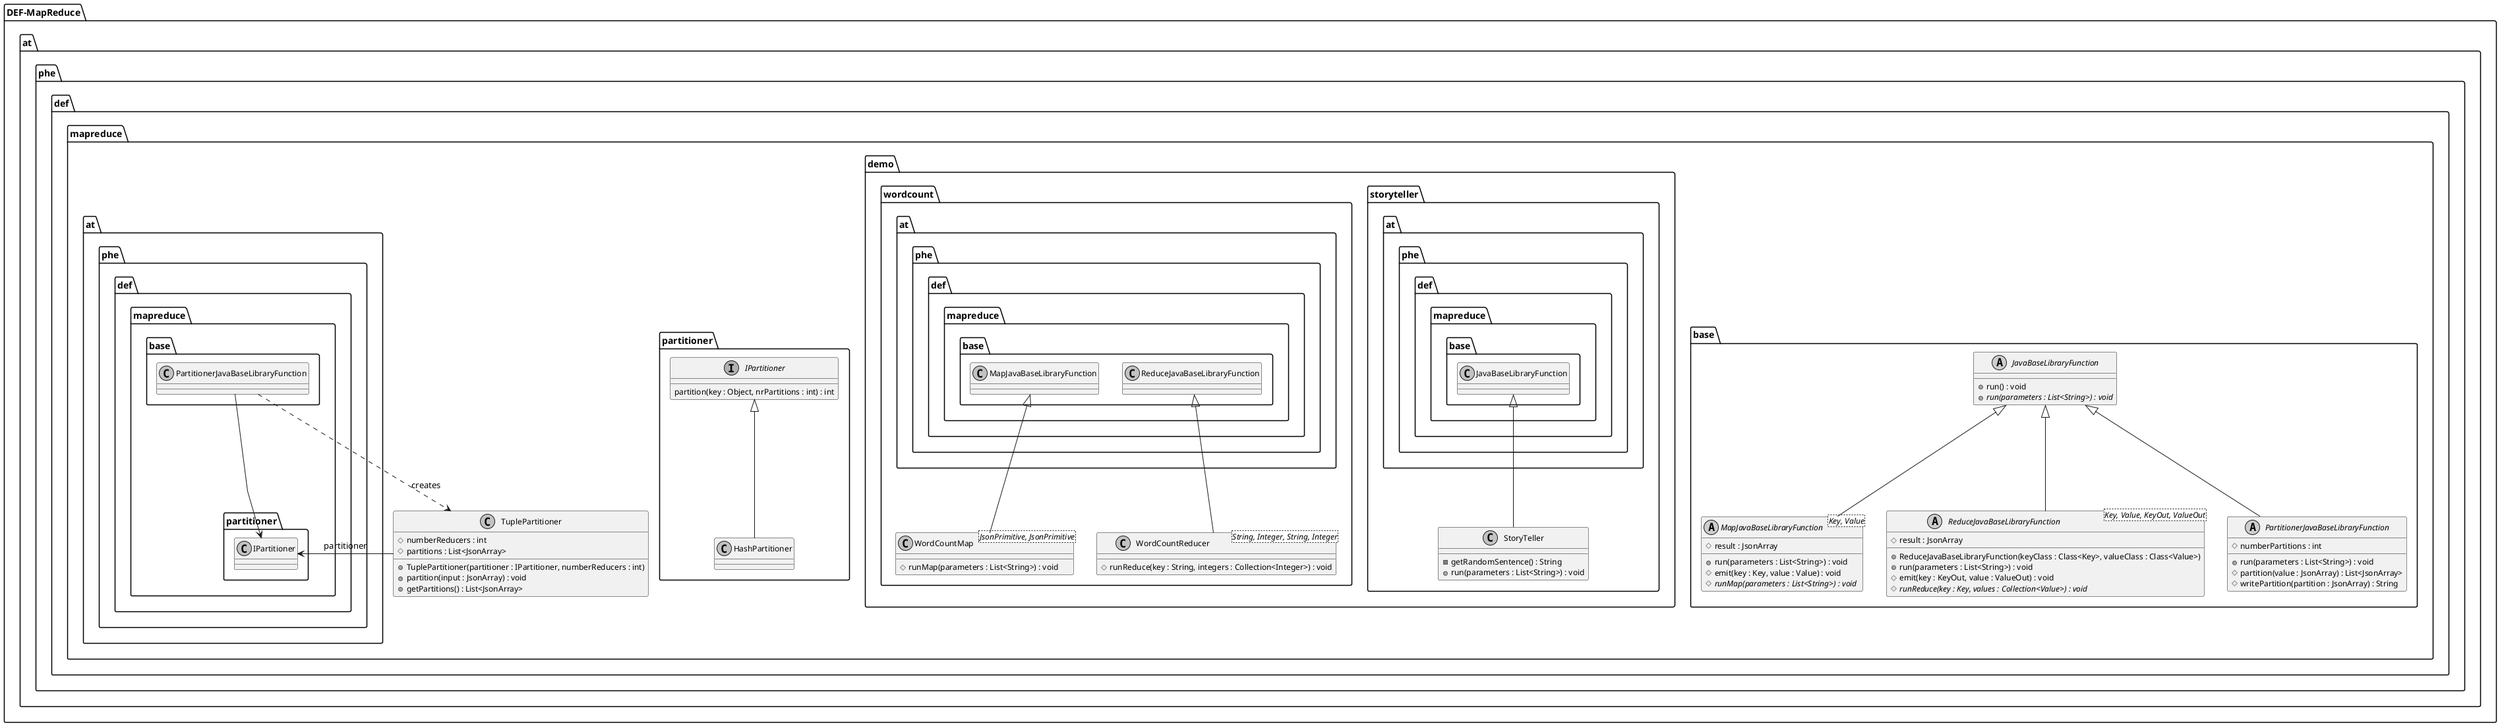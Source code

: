 @startuml

skinparam monochrome true
'skinparam style strictuml
skinparam linetype polyline
skinparam class {
    FontSize 13
    attribute {
        FontSize 12
    }
}

package DEF-MapReduce {
    namespace at.phe.def.mapreduce {

        namespace base {
            abstract class MapJavaBaseLibraryFunction<Key, Value> {
                #result : JsonArray
                +run(parameters : List<String>) : void
                #emit(key : Key, value : Value) : void
                #{abstract} runMap(parameters : List<String>) : void
            }

            abstract class ReduceJavaBaseLibraryFunction<Key, Value, KeyOut, ValueOut> {
                #result : JsonArray
                +ReduceJavaBaseLibraryFunction(keyClass : Class<Key>, valueClass : Class<Value>)
                +run(parameters : List<String>) : void
                #emit(key : KeyOut, value : ValueOut) : void
                #{abstract} runReduce(key : Key, values : Collection<Value>) : void
            }

            abstract class PartitionerJavaBaseLibraryFunction {
                #numberPartitions : int
                +run(parameters : List<String>) : void
                #partition(value : JsonArray) : List<JsonArray>
                #writePartition(partition : JsonArray) : String
            }

            abstract class JavaBaseLibraryFunction {
                +run() : void
                +{abstract} run(parameters : List<String>) : void
            }

            JavaBaseLibraryFunction <|-- MapJavaBaseLibraryFunction
            JavaBaseLibraryFunction <|-- ReduceJavaBaseLibraryFunction
            JavaBaseLibraryFunction <|-- PartitionerJavaBaseLibraryFunction
        }

        namespace demo {
            namespace storyteller {
                class StoryTeller {
                    -getRandomSentence() : String
                    +run(parameters : List<String>) : void
                }
                at.phe.def.mapreduce.base.JavaBaseLibraryFunction <|-- StoryTeller
            }

            namespace wordcount {
                class WordCountMap<JsonPrimitive, JsonPrimitive> {
                    #runMap(parameters : List<String>) : void
                }
                class WordCountReducer<String, Integer, String, Integer> {
                    #runReduce(key : String, integers : Collection<Integer>) : void
                }

                at.phe.def.mapreduce.base.MapJavaBaseLibraryFunction <|-- WordCountMap
                at.phe.def.mapreduce.base.ReduceJavaBaseLibraryFunction <|-- WordCountReducer
            }
        }

        namespace partitioner {
            interface IPartitioner {
                partition(key : Object, nrPartitions : int) : int
            }
            class HashPartitioner

            IPartitioner <|-- HashPartitioner
        }

        class TuplePartitioner {
            #numberReducers : int
            #partitions : List<JsonArray>
            +TuplePartitioner(partitioner : IPartitioner, numberReducers : int)
            +partition(input : JsonArray) : void
            +getPartitions() : List<JsonArray>
        }

        at.phe.def.mapreduce.base.PartitionerJavaBaseLibraryFunction --> at.phe.def.mapreduce.partitioner.IPartitioner
        at.phe.def.mapreduce.base.PartitionerJavaBaseLibraryFunction ..> TuplePartitioner : creates

        at.phe.def.mapreduce.partitioner.IPartitioner <- TuplePartitioner : partitioner


    }
}

newpage
skinparam monochrome true
'skinparam style strictuml
skinparam linetype polyline
skinparam class {
    FontSize 13
    attribute {
        FontSize 12
    }
}

package DEF-Commons {
    namespace at.enfilo.def.prototype1.commons {
        class PersistenceHandler {
            + {abstract} writeResource(pId : String, jId : String, key : String, value : String) : void
            + {abstract} readResource(pId : String, jId : String, key : String) : String
        }

        namespace remote {
            class TaskDTO {
                -programId : String
                -jobId : String
                -libFunctionId : String
                -id : String
                -inParameters : List<String>
            }
        }
    }
}


package DEF-WorkerAPI {
    namespace at.enfilo.def.prototype1.workerapi {
        abstract class JavaBaseLibraryFunction {
            #inParameters : List<String>
            +getResult() : String
            +{abstract} run() : void
            +{static} main(args : String[]) : void
            #setResult(result : <T>)
            #writeJobResource(value : <T>, resource : String) : void
        }

        at.enfilo.def.prototype1.commons.PersistenceHandler <- JavaBaseLibraryFunction : persistenceHandler
    }
}

package DEF-MapReduce {
    namespace at.phe.def.mapreduce {

        namespace base {

            abstract class JavaBaseLibraryFunction {
                +run() : void
                +{abstract} run(parameters : List<String>) : void
            }

            at.enfilo.def.prototype1.workerapi.JavaBaseLibraryFunction <|-- JavaBaseLibraryFunction
        }


        class MapTaskDTO {
        }


        at.enfilo.def.prototype1.commons.PersistenceHandler <-- MapTaskCallable : persistenceHandler

        at.enfilo.def.prototype1.commons.remote.TaskDTO <- MapTaskDTO : appTask
        at.enfilo.def.prototype1.commons.remote.TaskDTO <- MapTaskDTO : mapTask
        at.enfilo.def.prototype1.commons.remote.TaskDTO <- MapTaskDTO : combinerTask
        at.enfilo.def.prototype1.commons.remote.TaskDTO <- MapTaskDTO : partitionTask
        MapTaskDTO <- MapTaskCallable : task

    }
}


@enduml